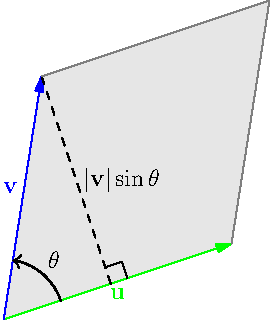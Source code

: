 import geometry;
size(0,160);
usepackage("amsmath");

pair u = (3,1);
pair v = (0.5, 3.2);
pair proj = dot(u,v)/(dot(u,u))*u;

fill((0,0) -- u -- (u+v) -- v -- cycle, lightgray);

draw((0,0) -- u, arrow = Arrow(), green,
     L = Label("$\mathbf{u}$", position = MidPoint), align = S);

draw((0,0) -- v, arrow = Arrow(), blue,
     L = Label("$\mathbf{v}$", position = MidPoint), align = NW);

draw(arc((0,0), 0.25*u, v), linewidth(0.8pt), arrow = Arrow(TeXHead),
     L = Label("$\theta$", position=MidPoint, align=NE));

draw(v--proj, dashed, L = Label("$\left\lvert\mathbf{v}\right\rvert\sin\theta$",
position=MidPoint, align=E));

draw(u -- (u+v) -- v, gray);

markrightangle(v,proj,u);

